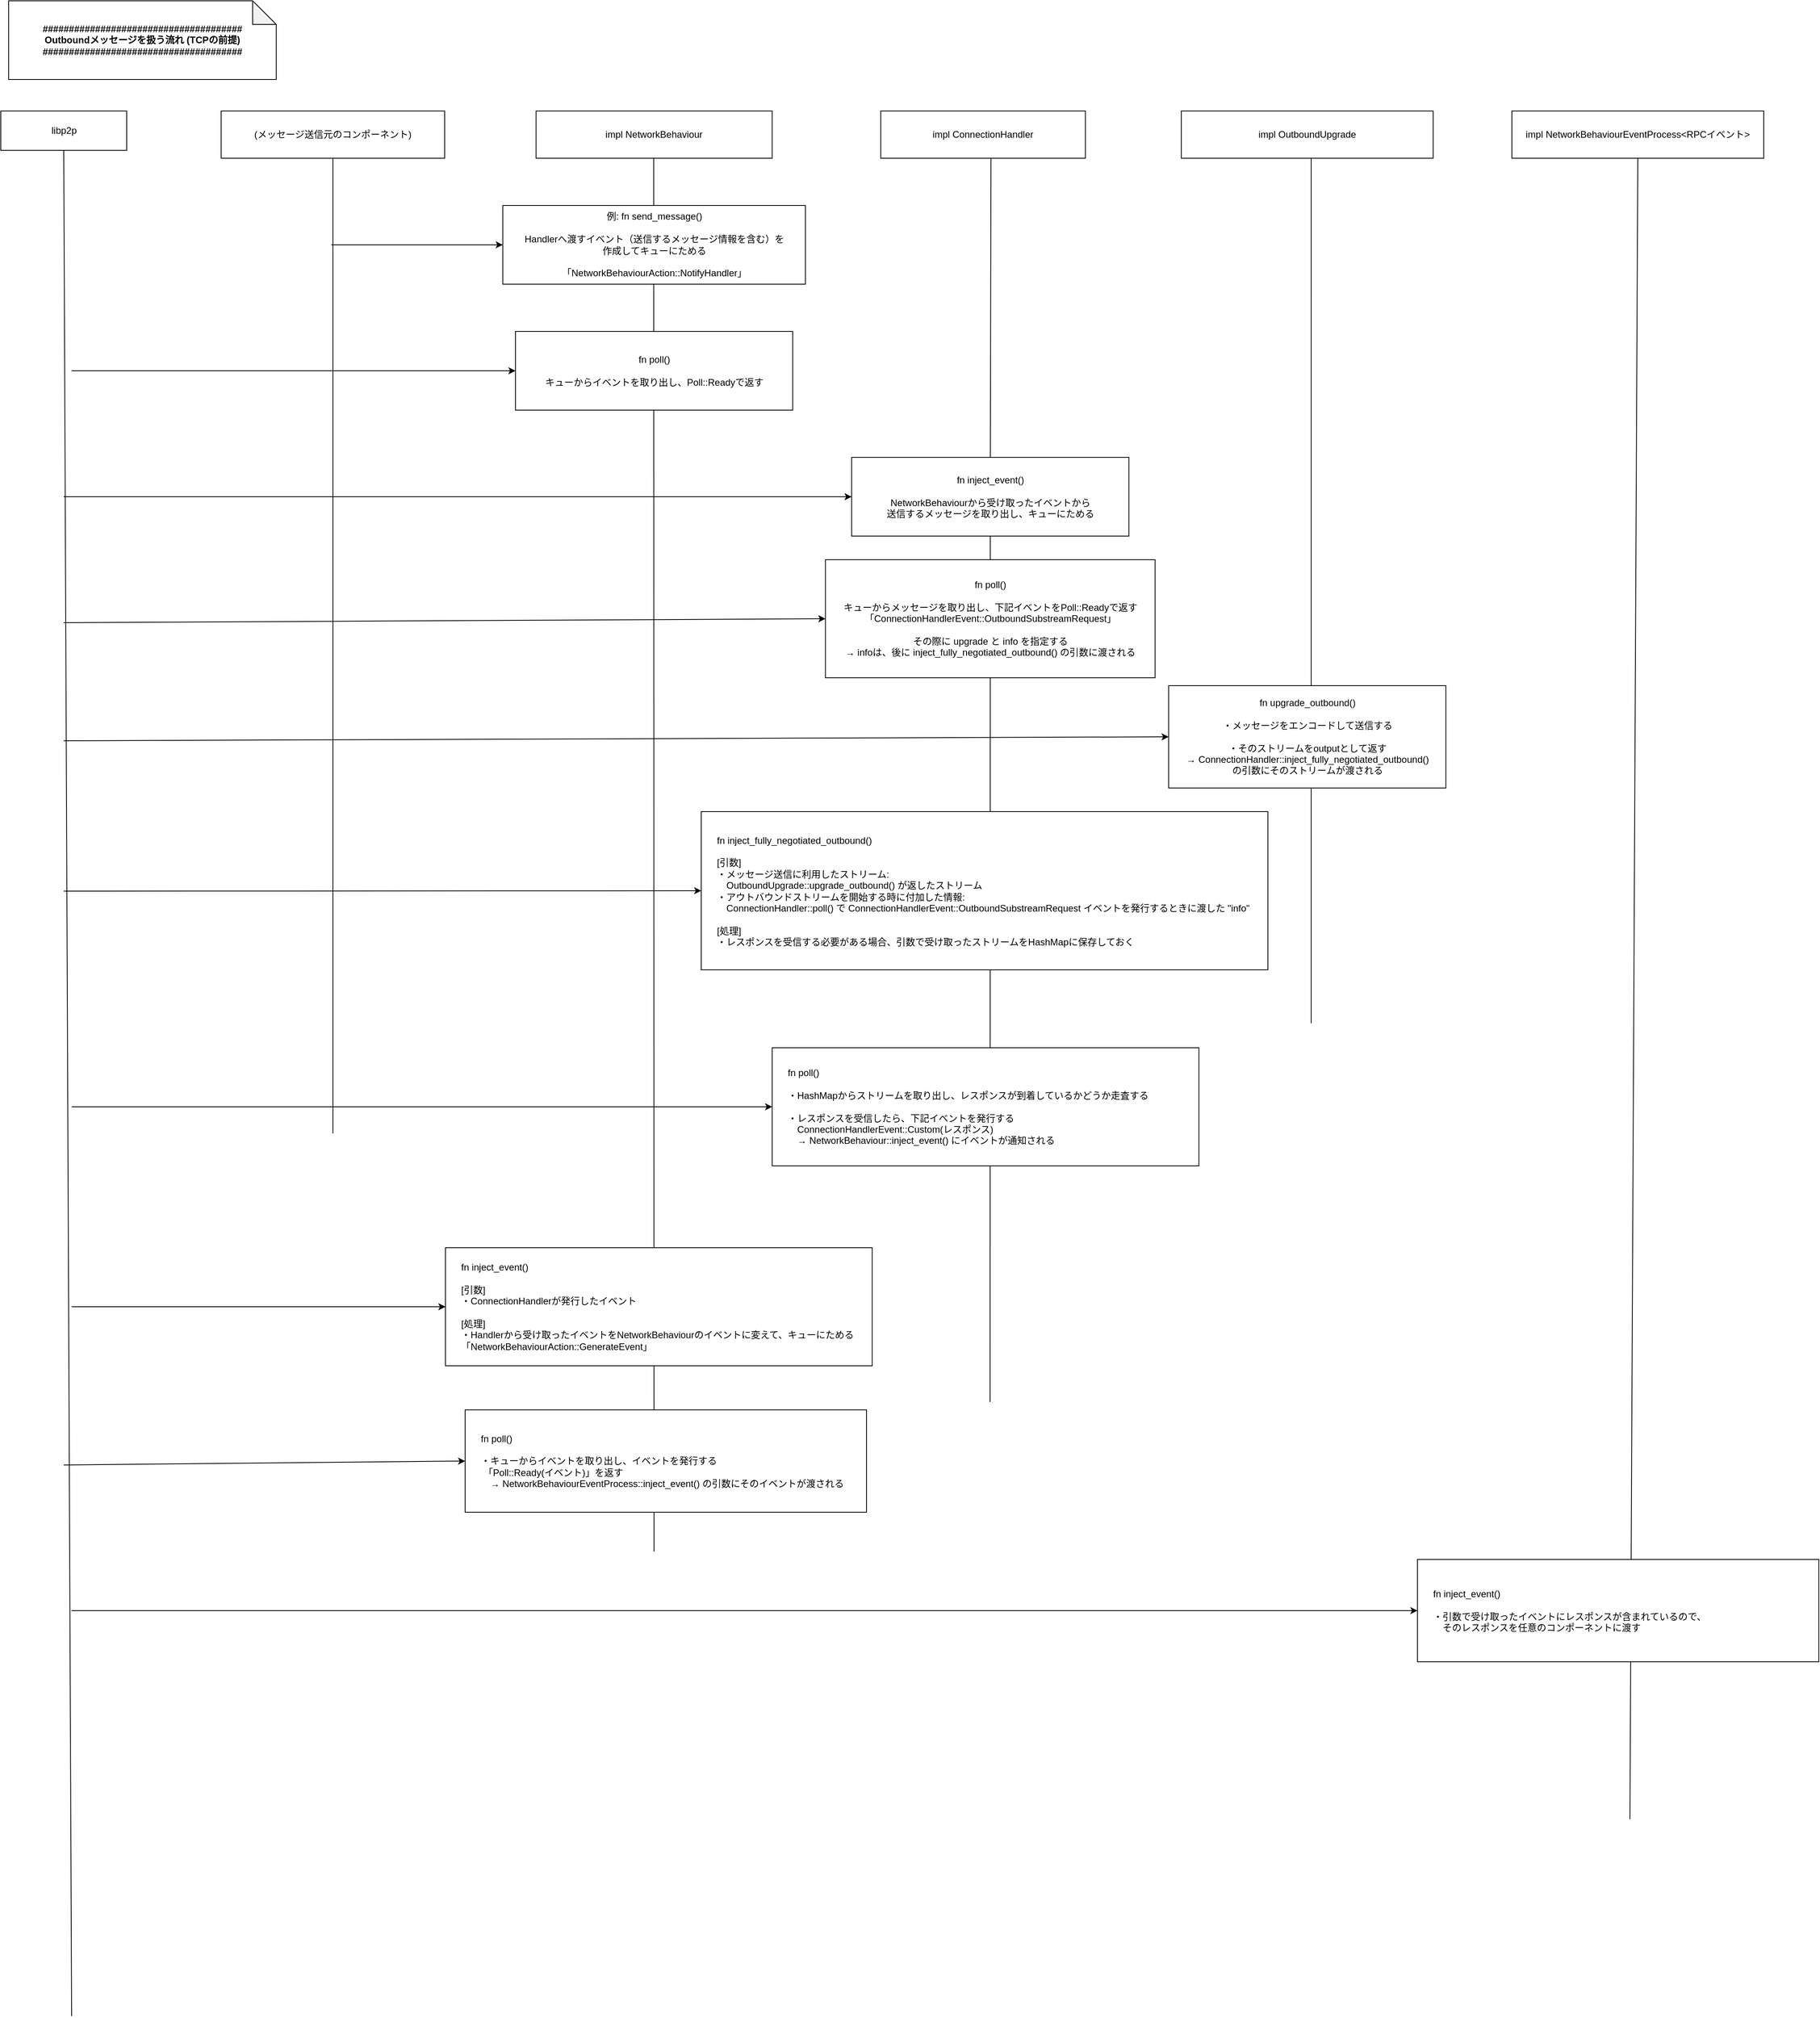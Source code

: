 <mxfile>
    <diagram id="T8pmpTCMuDaPm9wjzUCa" name="Page-1">
        <mxGraphModel dx="2151" dy="923" grid="1" gridSize="10" guides="1" tooltips="1" connect="1" arrows="1" fold="1" page="1" pageScale="1" pageWidth="827" pageHeight="1169" background="none" math="0" shadow="0">
            <root>
                <mxCell id="0"/>
                <mxCell id="1" parent="0"/>
                <mxCell id="2" value="(メッセージ送信元のコンポーネント)" style="rounded=0;whiteSpace=wrap;html=1;" parent="1" vertex="1">
                    <mxGeometry y="160" width="284" height="60" as="geometry"/>
                </mxCell>
                <mxCell id="7" value="impl NetworkBehaviour" style="rounded=0;whiteSpace=wrap;html=1;" parent="1" vertex="1">
                    <mxGeometry x="400.12" y="160" width="300" height="60" as="geometry"/>
                </mxCell>
                <mxCell id="8" value="" style="endArrow=classic;html=1;entryX=0;entryY=0.5;entryDx=0;entryDy=0;" parent="1" target="70" edge="1">
                    <mxGeometry width="50" height="50" relative="1" as="geometry">
                        <mxPoint x="140" y="330" as="sourcePoint"/>
                        <mxPoint x="384.5" y="530" as="targetPoint"/>
                    </mxGeometry>
                </mxCell>
                <mxCell id="10" value="" style="endArrow=none;html=1;" parent="1" edge="1">
                    <mxGeometry width="50" height="50" relative="1" as="geometry">
                        <mxPoint x="550" y="1990" as="sourcePoint"/>
                        <mxPoint x="549.62" y="220" as="targetPoint"/>
                    </mxGeometry>
                </mxCell>
                <mxCell id="11" value="######################################&lt;br&gt;Outboundメッセージを扱う流れ (TCPの前提)&lt;br&gt;######################################" style="shape=note;whiteSpace=wrap;html=1;backgroundOutline=1;darkOpacity=0.05;fontStyle=1" parent="1" vertex="1">
                    <mxGeometry x="-270" y="20" width="340" height="100" as="geometry"/>
                </mxCell>
                <mxCell id="14" value="impl ConnectionHandler" style="rounded=0;whiteSpace=wrap;html=1;" parent="1" vertex="1">
                    <mxGeometry x="838.12" y="160" width="260" height="60" as="geometry"/>
                </mxCell>
                <mxCell id="17" value="" style="endArrow=none;html=1;startArrow=none;" parent="1" source="74" edge="1">
                    <mxGeometry width="50" height="50" relative="1" as="geometry">
                        <mxPoint x="978.12" y="1220" as="sourcePoint"/>
                        <mxPoint x="978.12" y="220" as="targetPoint"/>
                    </mxGeometry>
                </mxCell>
                <mxCell id="40" value="impl OutboundUpgrade" style="rounded=0;whiteSpace=wrap;html=1;" parent="1" vertex="1">
                    <mxGeometry x="1220" y="160" width="320" height="60" as="geometry"/>
                </mxCell>
                <mxCell id="42" value="" style="endArrow=none;html=1;" parent="1" edge="1">
                    <mxGeometry width="50" height="50" relative="1" as="geometry">
                        <mxPoint x="1385" y="1318.824" as="sourcePoint"/>
                        <mxPoint x="1385.01" y="220" as="targetPoint"/>
                    </mxGeometry>
                </mxCell>
                <mxCell id="69" value="" style="endArrow=none;html=1;entryX=0.5;entryY=1;entryDx=0;entryDy=0;" parent="1" target="2" edge="1">
                    <mxGeometry width="50" height="50" relative="1" as="geometry">
                        <mxPoint x="142" y="1458.824" as="sourcePoint"/>
                        <mxPoint x="142" y="390" as="targetPoint"/>
                    </mxGeometry>
                </mxCell>
                <mxCell id="70" value="例: fn send_message()&lt;br&gt;&lt;br&gt;Handlerへ渡すイベント（送信するメッセージ情報を含む）を&lt;br&gt;作成してキューにためる&lt;br&gt;&lt;br&gt;「NetworkBehaviourAction::NotifyHandler」" style="html=1;dashed=0;whitespace=wrap;" parent="1" vertex="1">
                    <mxGeometry x="357.87" y="280" width="384.5" height="100" as="geometry"/>
                </mxCell>
                <mxCell id="71" value="fn poll()&lt;br&gt;&lt;br&gt;キューからイベントを取り出し、Poll::Readyで返す" style="html=1;dashed=0;whitespace=wrap;" parent="1" vertex="1">
                    <mxGeometry x="373.99" y="440" width="352.25" height="100" as="geometry"/>
                </mxCell>
                <mxCell id="72" value="" style="endArrow=classic;html=1;entryX=0;entryY=0.5;entryDx=0;entryDy=0;" parent="1" target="71" edge="1">
                    <mxGeometry width="50" height="50" relative="1" as="geometry">
                        <mxPoint x="-190" y="490" as="sourcePoint"/>
                        <mxPoint x="617.75" y="530" as="targetPoint"/>
                    </mxGeometry>
                </mxCell>
                <mxCell id="75" value="fn poll()&lt;br&gt;&lt;br&gt;キューからメッセージを取り出し、下記イベントをPoll::Readyで返す&lt;br&gt;「ConnectionHandlerEvent::OutboundSubstreamRequest」&lt;br&gt;&lt;br&gt;その際に upgrade と info を指定する&lt;br&gt;→ infoは、後に&amp;nbsp;inject_fully_negotiated_outbound() の引数に渡される" style="html=1;dashed=0;whitespace=wrap;" parent="1" vertex="1">
                    <mxGeometry x="767.8" y="730" width="418.88" height="150" as="geometry"/>
                </mxCell>
                <mxCell id="76" value="" style="endArrow=none;html=1;" parent="1" target="75" edge="1">
                    <mxGeometry width="50" height="50" relative="1" as="geometry">
                        <mxPoint x="977" y="1800" as="sourcePoint"/>
                        <mxPoint x="1200" y="230" as="targetPoint"/>
                    </mxGeometry>
                </mxCell>
                <mxCell id="74" value="fn inject_event()&lt;br&gt;&lt;br&gt;NetworkBehaviourから受け取ったイベントから&lt;br&gt;送信するメッセージを取り出し、キューにためる" style="html=1;dashed=0;whitespace=wrap;" parent="1" vertex="1">
                    <mxGeometry x="801.12" y="600" width="352.25" height="100" as="geometry"/>
                </mxCell>
                <mxCell id="77" value="" style="endArrow=none;html=1;startArrow=none;" parent="1" source="75" target="74" edge="1">
                    <mxGeometry width="50" height="50" relative="1" as="geometry">
                        <mxPoint x="974.47" y="1030" as="sourcePoint"/>
                        <mxPoint x="978.12" y="220" as="targetPoint"/>
                    </mxGeometry>
                </mxCell>
                <mxCell id="78" value="libp2p" style="html=1;dashed=0;whitespace=wrap;" parent="1" vertex="1">
                    <mxGeometry x="-280" y="160" width="160" height="50" as="geometry"/>
                </mxCell>
                <mxCell id="79" value="" style="endArrow=none;html=1;entryX=0.5;entryY=1;entryDx=0;entryDy=0;" parent="1" target="78" edge="1">
                    <mxGeometry width="50" height="50" relative="1" as="geometry">
                        <mxPoint x="-190" y="2580" as="sourcePoint"/>
                        <mxPoint x="251.0" y="390" as="targetPoint"/>
                    </mxGeometry>
                </mxCell>
                <mxCell id="80" value="fn upgrade_outbound()&lt;br&gt;&lt;br&gt;・メッセージをエンコードして送信する&lt;br&gt;&lt;br&gt;・そのストリームをoutputとして返す&lt;br&gt;→ ConnectionHandler::inject_fully_negotiated_outbound()&lt;br&gt;の引数にそのストリームが渡される" style="html=1;dashed=0;whitespace=wrap;" parent="1" vertex="1">
                    <mxGeometry x="1203.88" y="890" width="352.25" height="130" as="geometry"/>
                </mxCell>
                <mxCell id="81" value="" style="endArrow=classic;html=1;entryX=0;entryY=0.5;entryDx=0;entryDy=0;" parent="1" target="74" edge="1">
                    <mxGeometry width="50" height="50" relative="1" as="geometry">
                        <mxPoint x="-200" y="650" as="sourcePoint"/>
                        <mxPoint x="568.88" y="740" as="targetPoint"/>
                    </mxGeometry>
                </mxCell>
                <mxCell id="82" value="" style="endArrow=classic;html=1;entryX=0;entryY=0.5;entryDx=0;entryDy=0;" parent="1" target="75" edge="1">
                    <mxGeometry width="50" height="50" relative="1" as="geometry">
                        <mxPoint x="-200" y="810" as="sourcePoint"/>
                        <mxPoint x="1031.88" y="900" as="targetPoint"/>
                    </mxGeometry>
                </mxCell>
                <mxCell id="83" value="" style="endArrow=classic;html=1;entryX=0;entryY=0.5;entryDx=0;entryDy=0;" parent="1" target="80" edge="1">
                    <mxGeometry width="50" height="50" relative="1" as="geometry">
                        <mxPoint x="-200" y="960" as="sourcePoint"/>
                        <mxPoint x="1033" y="1100" as="targetPoint"/>
                    </mxGeometry>
                </mxCell>
                <mxCell id="84" value="fn inject_fully_negotiated_outbound()&lt;br&gt;&lt;br&gt;&lt;div&gt;&lt;span&gt;[引数]&lt;/span&gt;&lt;/div&gt;&lt;div&gt;&lt;span&gt;・メッセージ送信に利用したストリーム:&lt;/span&gt;&lt;/div&gt;&lt;div&gt;&lt;span&gt;　OutboundUpgrade::upgrade_outbound() が返したストリーム&lt;/span&gt;&lt;/div&gt;&lt;div&gt;&lt;span&gt;・アウトバウンドストリームを開始する時に付加した情報:&amp;nbsp;&lt;/span&gt;&lt;/div&gt;&lt;div&gt;&lt;span&gt;　ConnectionHandler::poll() で&amp;nbsp;&lt;/span&gt;&lt;span&gt;ConnectionHandlerEvent::OutboundSubstreamRequest イベントを発行するときに渡した &quot;info&quot;&lt;/span&gt;&lt;/div&gt;&lt;div&gt;&lt;span&gt;&lt;br&gt;&lt;/span&gt;&lt;/div&gt;&lt;div&gt;&lt;span&gt;[処理]&lt;/span&gt;&lt;/div&gt;&lt;div&gt;&lt;span&gt;・レスポンスを受信する必要がある場合、引数で受け取ったストリームをHashMapに保存しておく&lt;/span&gt;&lt;/div&gt;" style="html=1;dashed=0;whitespace=wrap;align=left;spacing=20;" vertex="1" parent="1">
                    <mxGeometry x="610" y="1050" width="720" height="201" as="geometry"/>
                </mxCell>
                <mxCell id="85" value="" style="endArrow=classic;html=1;entryX=0;entryY=0.5;entryDx=0;entryDy=0;" edge="1" parent="1" target="84">
                    <mxGeometry width="50" height="50" relative="1" as="geometry">
                        <mxPoint x="-200" y="1151" as="sourcePoint"/>
                        <mxPoint x="777.8" y="815" as="targetPoint"/>
                    </mxGeometry>
                </mxCell>
                <mxCell id="86" value="fn poll()&lt;br&gt;&lt;br&gt;・HashMapからストリームを取り出し、レスポンスが到着しているかどうか走査する&lt;br&gt;&lt;br&gt;・レスポンスを受信したら、下記イベントを発行する&lt;br&gt;　ConnectionHandlerEvent::Custom(レスポンス)&lt;br&gt;　→ NetworkBehaviour::inject_event() にイベントが通知される" style="html=1;dashed=0;whitespace=wrap;align=left;spacing=20;" vertex="1" parent="1">
                    <mxGeometry x="700.12" y="1350" width="542.2" height="150" as="geometry"/>
                </mxCell>
                <mxCell id="88" value="fn inject_event()&lt;br&gt;&lt;br&gt;[引数]&lt;br&gt;・ConnectionHandlerが発行したイベント&lt;br&gt;&lt;br&gt;[処理]&lt;br&gt;・&lt;span style=&quot;text-align: center&quot;&gt;Handlerから受け取ったイベントを&lt;/span&gt;&lt;span style=&quot;text-align: center&quot;&gt;NetworkBehaviourのイベントに変えて、キューにためる&lt;/span&gt;&lt;br style=&quot;text-align: center&quot;&gt;&lt;span style=&quot;text-align: center&quot;&gt;「NetworkBehaviourAction::GenerateEvent」&lt;/span&gt;" style="html=1;dashed=0;whitespace=wrap;align=left;spacing=20;" vertex="1" parent="1">
                    <mxGeometry x="285.0" y="1604" width="542.2" height="150" as="geometry"/>
                </mxCell>
                <mxCell id="89" value="fn poll()&lt;br&gt;&lt;br&gt;・キューからイベントを取り出し、イベントを発行する&lt;br&gt;&amp;nbsp;「Poll::Ready(イベント)」を返す&lt;br&gt;　→&amp;nbsp;NetworkBehaviourEventProcess::inject_event() の引数にそのイベントが渡される" style="html=1;dashed=0;whitespace=wrap;align=left;spacing=20;" vertex="1" parent="1">
                    <mxGeometry x="310" y="1810" width="510" height="130" as="geometry"/>
                </mxCell>
                <mxCell id="90" value="impl&amp;nbsp;NetworkBehaviourEventProcess&amp;lt;RPCイベント&amp;gt;" style="rounded=0;whiteSpace=wrap;html=1;" vertex="1" parent="1">
                    <mxGeometry x="1640" y="160" width="320" height="60" as="geometry"/>
                </mxCell>
                <mxCell id="91" value="" style="endArrow=none;html=1;entryX=0.5;entryY=1;entryDx=0;entryDy=0;" edge="1" parent="1" target="90">
                    <mxGeometry width="50" height="50" relative="1" as="geometry">
                        <mxPoint x="1790" y="2330" as="sourcePoint"/>
                        <mxPoint x="1890.01" y="270" as="targetPoint"/>
                    </mxGeometry>
                </mxCell>
                <mxCell id="92" value="fn inject_event()&lt;br&gt;&lt;br&gt;・引数で受け取ったイベントにレスポンスが含まれているので、&lt;br&gt;　そのレスポンスを任意のコンポーネントに渡す" style="html=1;dashed=0;whitespace=wrap;align=left;spacing=20;" vertex="1" parent="1">
                    <mxGeometry x="1520" y="2000" width="510" height="130" as="geometry"/>
                </mxCell>
                <mxCell id="93" value="" style="endArrow=classic;html=1;entryX=0;entryY=0.5;entryDx=0;entryDy=0;" edge="1" parent="1" target="86">
                    <mxGeometry width="50" height="50" relative="1" as="geometry">
                        <mxPoint x="-190" y="1425" as="sourcePoint"/>
                        <mxPoint x="620" y="1160.5" as="targetPoint"/>
                    </mxGeometry>
                </mxCell>
                <mxCell id="94" value="" style="endArrow=classic;html=1;entryX=0;entryY=0.5;entryDx=0;entryDy=0;" edge="1" parent="1" target="88">
                    <mxGeometry width="50" height="50" relative="1" as="geometry">
                        <mxPoint x="-190" y="1679" as="sourcePoint"/>
                        <mxPoint x="710.12" y="1435" as="targetPoint"/>
                    </mxGeometry>
                </mxCell>
                <mxCell id="95" value="" style="endArrow=classic;html=1;entryX=0;entryY=0.5;entryDx=0;entryDy=0;" edge="1" parent="1" target="89">
                    <mxGeometry width="50" height="50" relative="1" as="geometry">
                        <mxPoint x="-200" y="1880" as="sourcePoint"/>
                        <mxPoint x="295" y="1689" as="targetPoint"/>
                    </mxGeometry>
                </mxCell>
                <mxCell id="96" value="" style="endArrow=classic;html=1;entryX=0;entryY=0.5;entryDx=0;entryDy=0;" edge="1" parent="1" target="92">
                    <mxGeometry width="50" height="50" relative="1" as="geometry">
                        <mxPoint x="-190" y="2065" as="sourcePoint"/>
                        <mxPoint x="680" y="2070" as="targetPoint"/>
                    </mxGeometry>
                </mxCell>
            </root>
        </mxGraphModel>
    </diagram>
</mxfile>